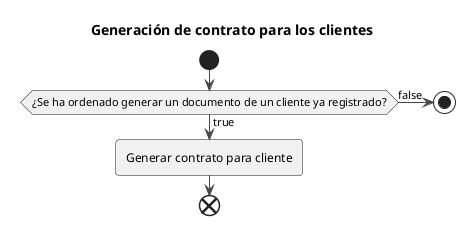 @startuml
!theme vibrant
title Generación de contrato para los clientes
start

if(¿Se ha ordenado generar un documento de un cliente ya registrado?) then (true)
 :Generar contrato para cliente;
else (false)
 stop
endif
end
@enduml